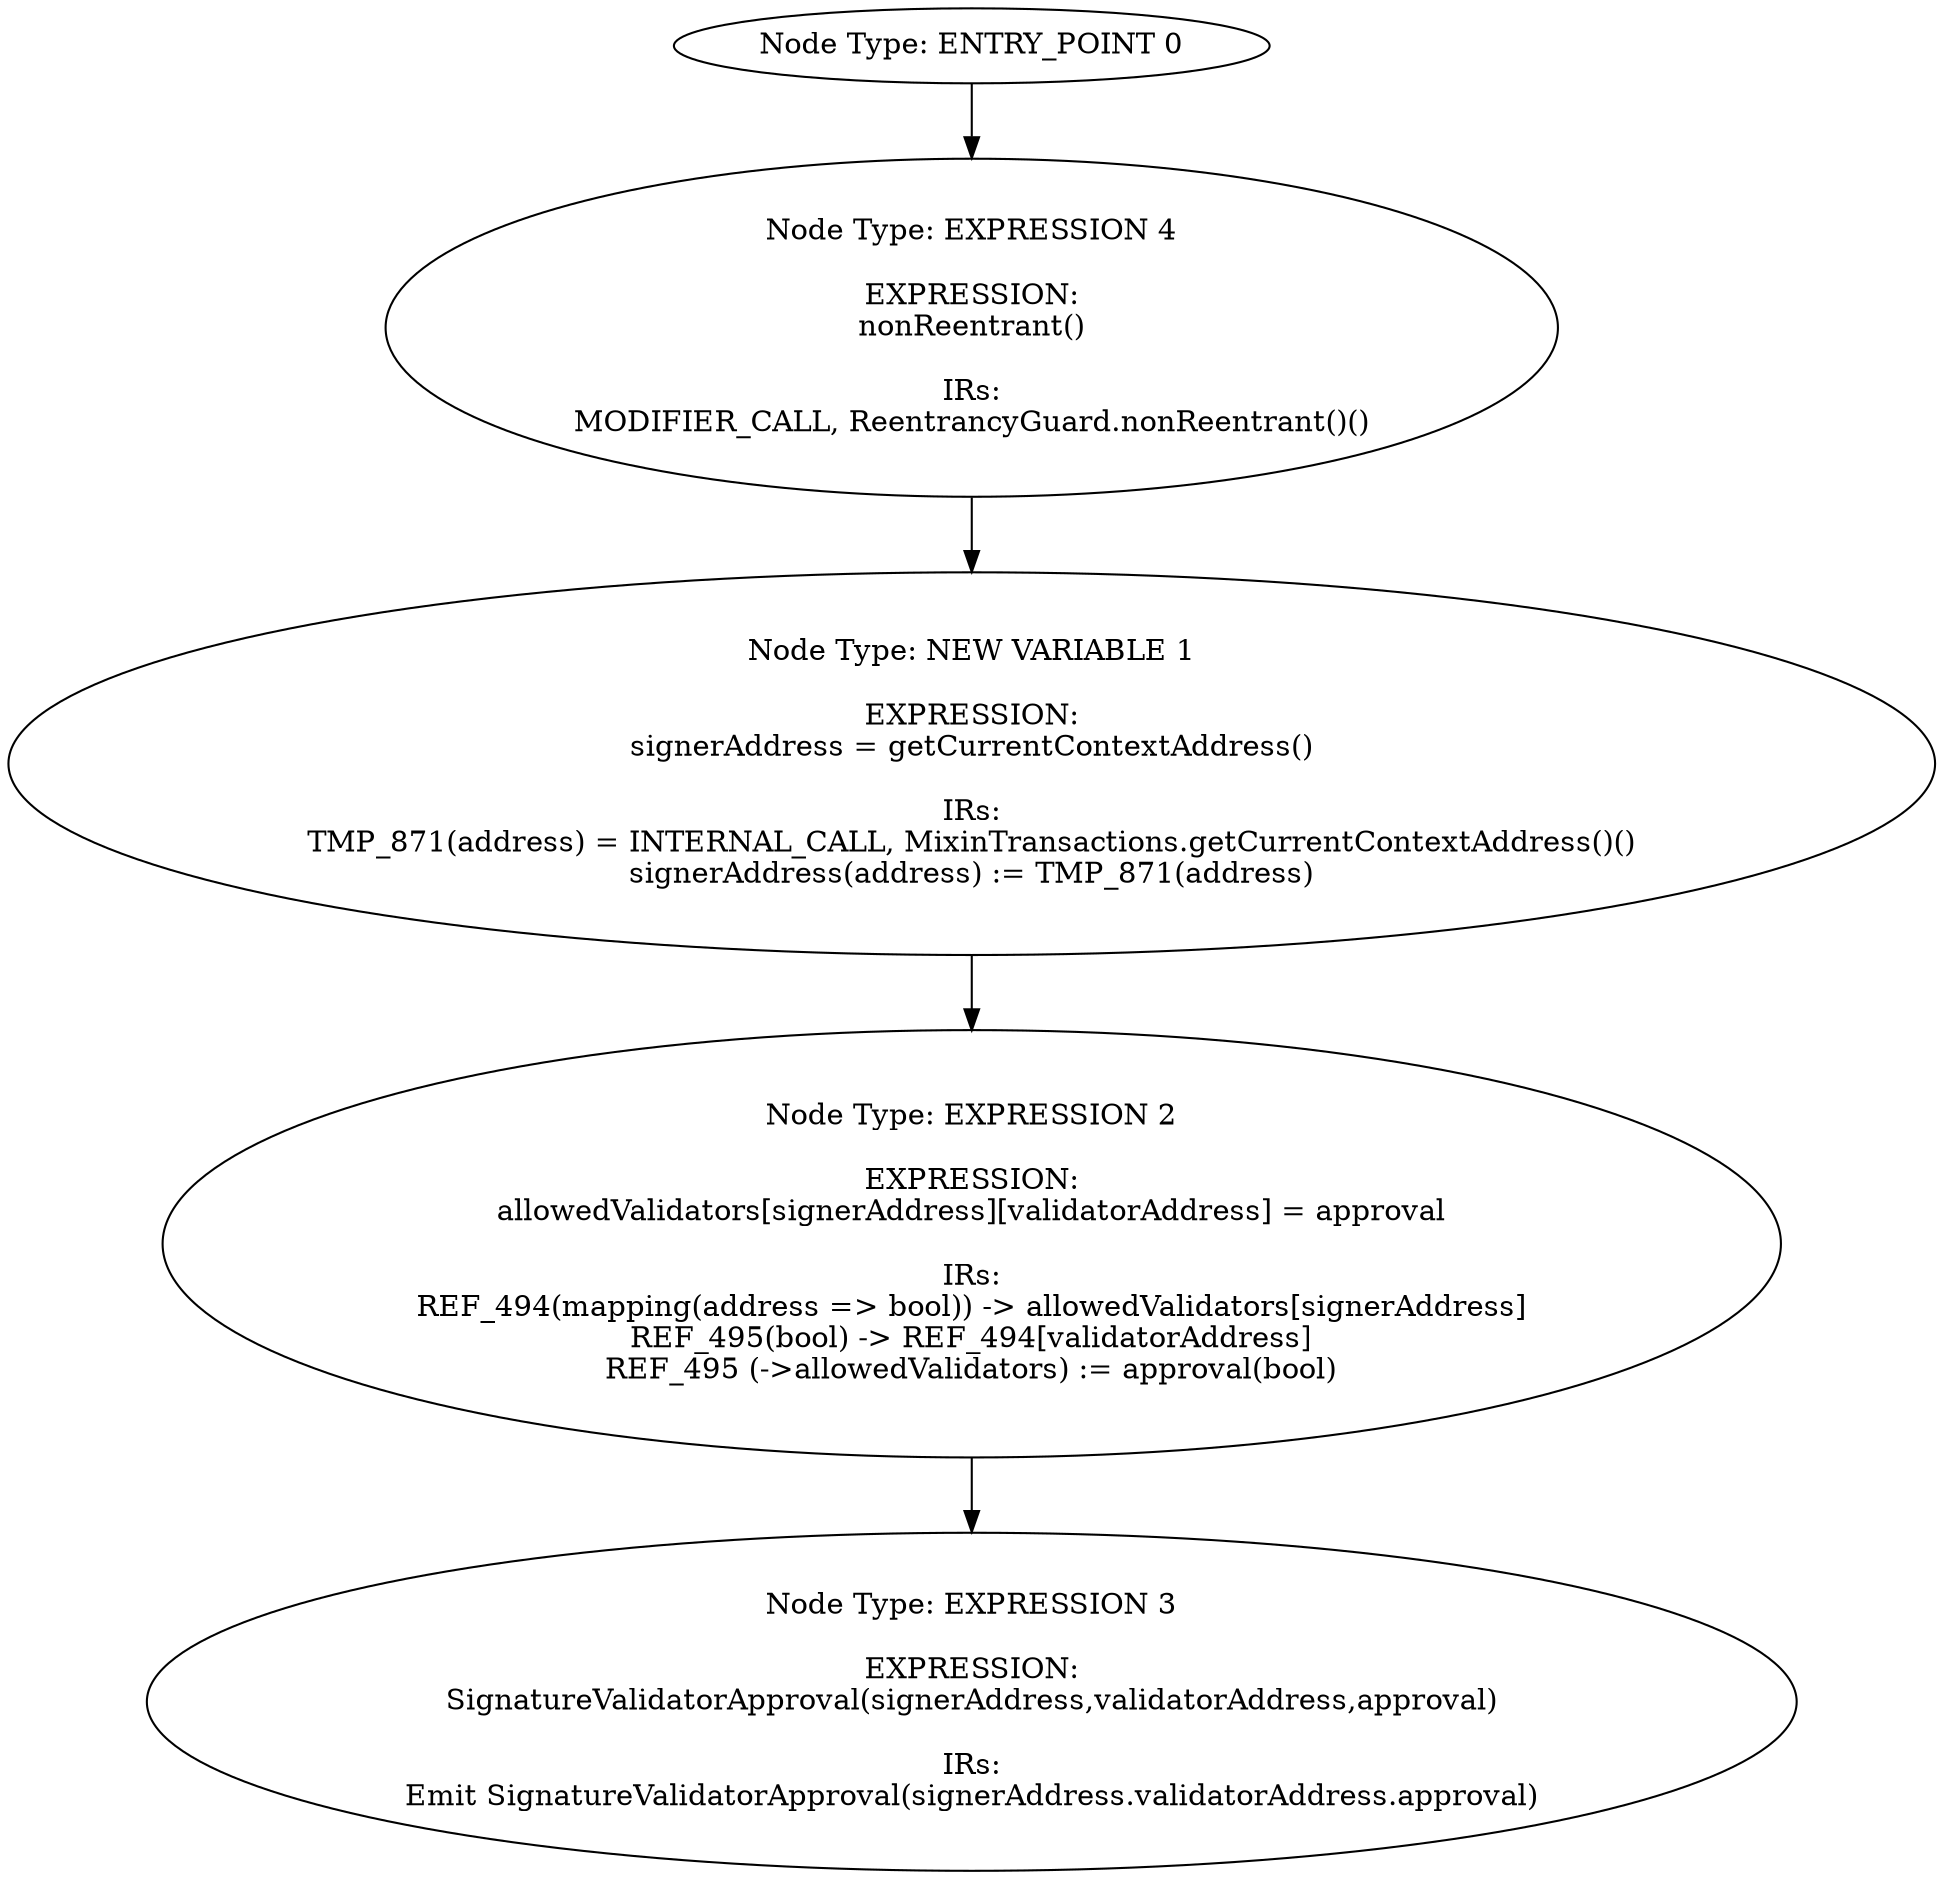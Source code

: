 digraph{
0[label="Node Type: ENTRY_POINT 0
"];
0->4;
1[label="Node Type: NEW VARIABLE 1

EXPRESSION:
signerAddress = getCurrentContextAddress()

IRs:
TMP_871(address) = INTERNAL_CALL, MixinTransactions.getCurrentContextAddress()()
signerAddress(address) := TMP_871(address)"];
1->2;
2[label="Node Type: EXPRESSION 2

EXPRESSION:
allowedValidators[signerAddress][validatorAddress] = approval

IRs:
REF_494(mapping(address => bool)) -> allowedValidators[signerAddress]
REF_495(bool) -> REF_494[validatorAddress]
REF_495 (->allowedValidators) := approval(bool)"];
2->3;
3[label="Node Type: EXPRESSION 3

EXPRESSION:
SignatureValidatorApproval(signerAddress,validatorAddress,approval)

IRs:
Emit SignatureValidatorApproval(signerAddress.validatorAddress.approval)"];
4[label="Node Type: EXPRESSION 4

EXPRESSION:
nonReentrant()

IRs:
MODIFIER_CALL, ReentrancyGuard.nonReentrant()()"];
4->1;
}
